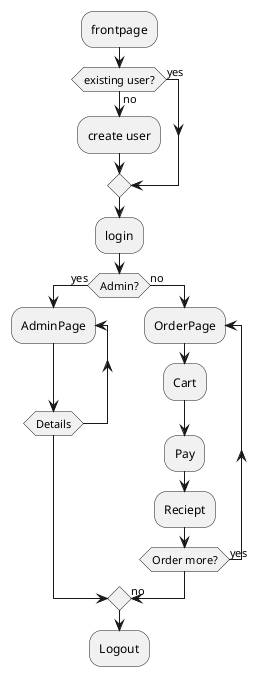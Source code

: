 @startuml
:frontpage;
if (existing user?) is (yes) then

else (no)
  :create user;

endif
:login;
if (Admin?) is (yes) then
repeat :AdminPage;
repeat while(Details)

else (no)


 repeat :OrderPage;
  :Cart;

  :Pay;

  :Reciept;
  repeat while(Order more?) is (yes)
  ->no;
endif
:Logout;



@enduml